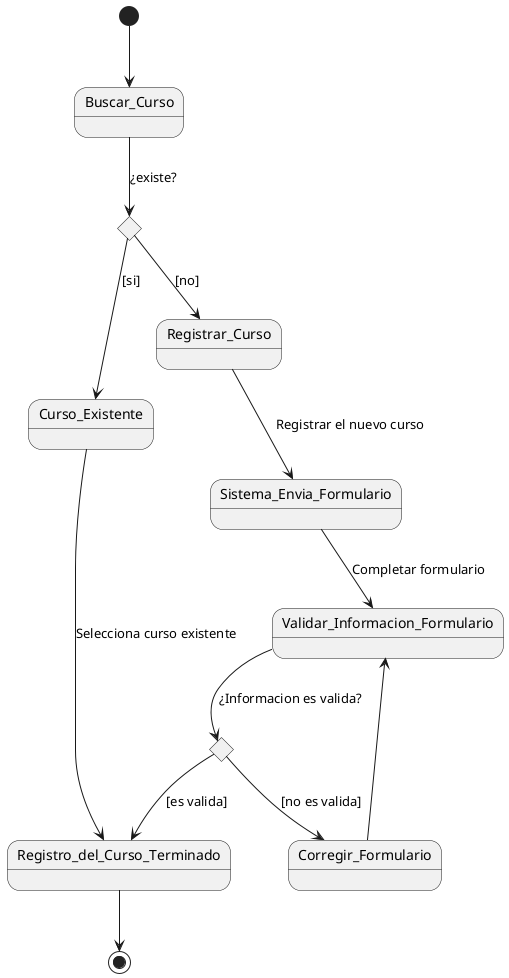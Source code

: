 @startuml   CU#2

[*] --> Buscar_Curso

state a <<choice>>

Buscar_Curso --> a: ¿existe?
a --> Curso_Existente: [si]
a --> Registrar_Curso: [no]

Curso_Existente --> Registro_del_Curso_Terminado: Selecciona curso existente
Registro_del_Curso_Terminado --> [*]

Registrar_Curso --> Sistema_Envia_Formulario:  Registrar el nuevo curso
Sistema_Envia_Formulario --> Validar_Informacion_Formulario: Completar formulario

state b <<choice>>

Validar_Informacion_Formulario --> b: ¿Informacion es valida?
b --> Corregir_Formulario : [no es valida]
b --> Registro_del_Curso_Terminado: [es valida]
Corregir_Formulario --> Validar_Informacion_Formulario

@enduml